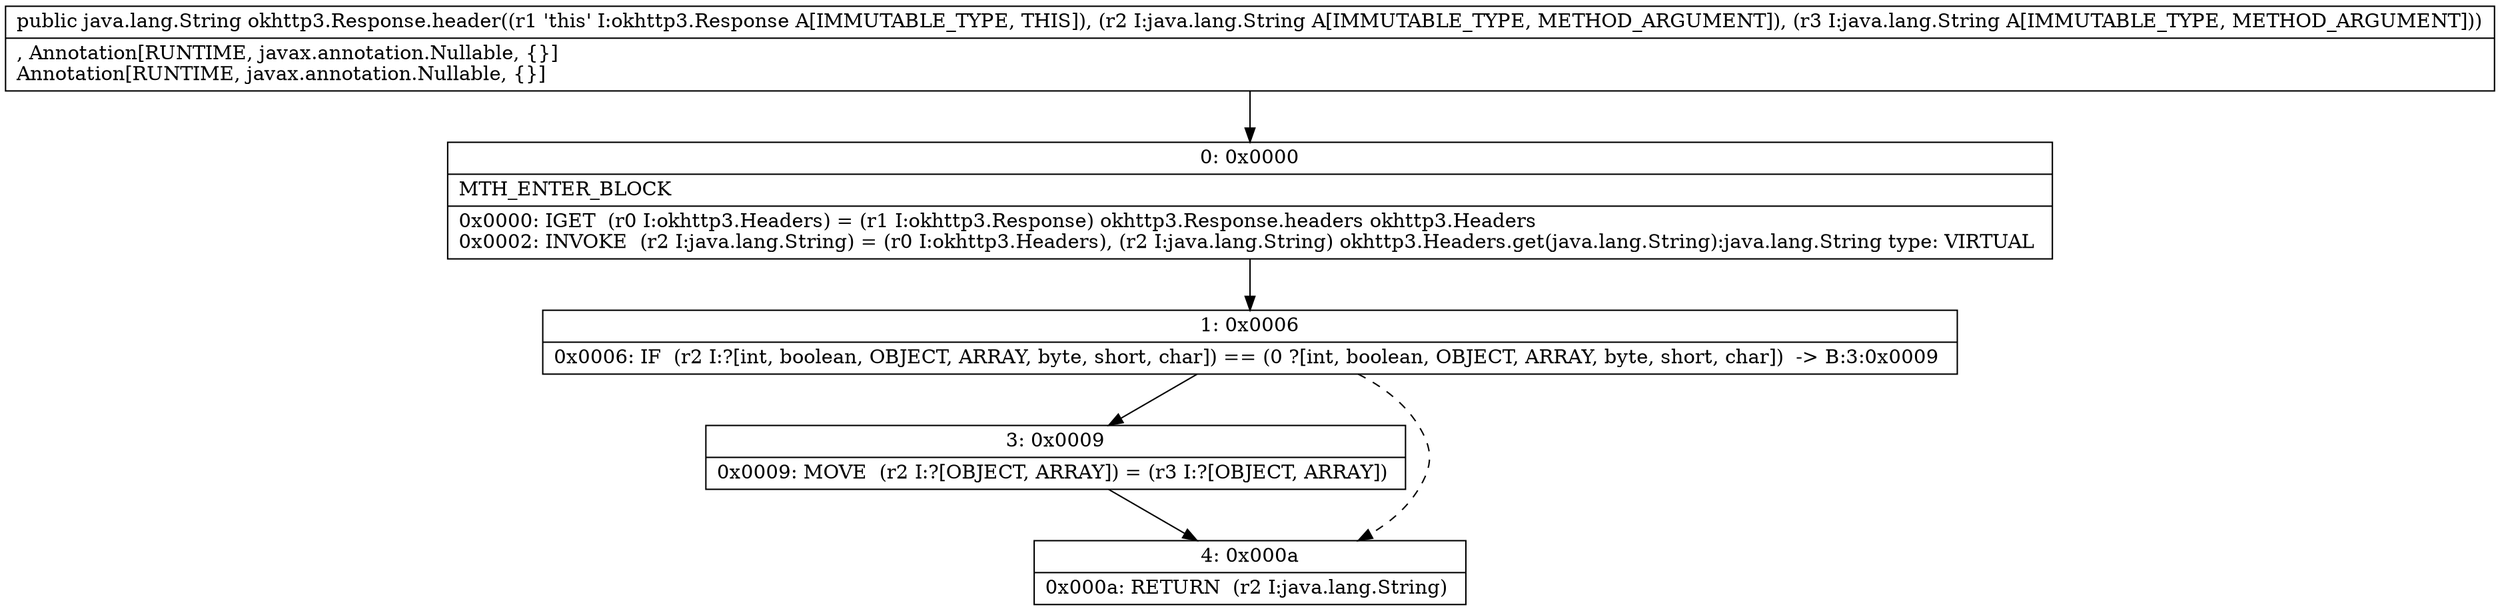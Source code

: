 digraph "CFG forokhttp3.Response.header(Ljava\/lang\/String;Ljava\/lang\/String;)Ljava\/lang\/String;" {
Node_0 [shape=record,label="{0\:\ 0x0000|MTH_ENTER_BLOCK\l|0x0000: IGET  (r0 I:okhttp3.Headers) = (r1 I:okhttp3.Response) okhttp3.Response.headers okhttp3.Headers \l0x0002: INVOKE  (r2 I:java.lang.String) = (r0 I:okhttp3.Headers), (r2 I:java.lang.String) okhttp3.Headers.get(java.lang.String):java.lang.String type: VIRTUAL \l}"];
Node_1 [shape=record,label="{1\:\ 0x0006|0x0006: IF  (r2 I:?[int, boolean, OBJECT, ARRAY, byte, short, char]) == (0 ?[int, boolean, OBJECT, ARRAY, byte, short, char])  \-\> B:3:0x0009 \l}"];
Node_3 [shape=record,label="{3\:\ 0x0009|0x0009: MOVE  (r2 I:?[OBJECT, ARRAY]) = (r3 I:?[OBJECT, ARRAY]) \l}"];
Node_4 [shape=record,label="{4\:\ 0x000a|0x000a: RETURN  (r2 I:java.lang.String) \l}"];
MethodNode[shape=record,label="{public java.lang.String okhttp3.Response.header((r1 'this' I:okhttp3.Response A[IMMUTABLE_TYPE, THIS]), (r2 I:java.lang.String A[IMMUTABLE_TYPE, METHOD_ARGUMENT]), (r3 I:java.lang.String A[IMMUTABLE_TYPE, METHOD_ARGUMENT]))  | , Annotation[RUNTIME, javax.annotation.Nullable, \{\}]\lAnnotation[RUNTIME, javax.annotation.Nullable, \{\}]\l}"];
MethodNode -> Node_0;
Node_0 -> Node_1;
Node_1 -> Node_3;
Node_1 -> Node_4[style=dashed];
Node_3 -> Node_4;
}

